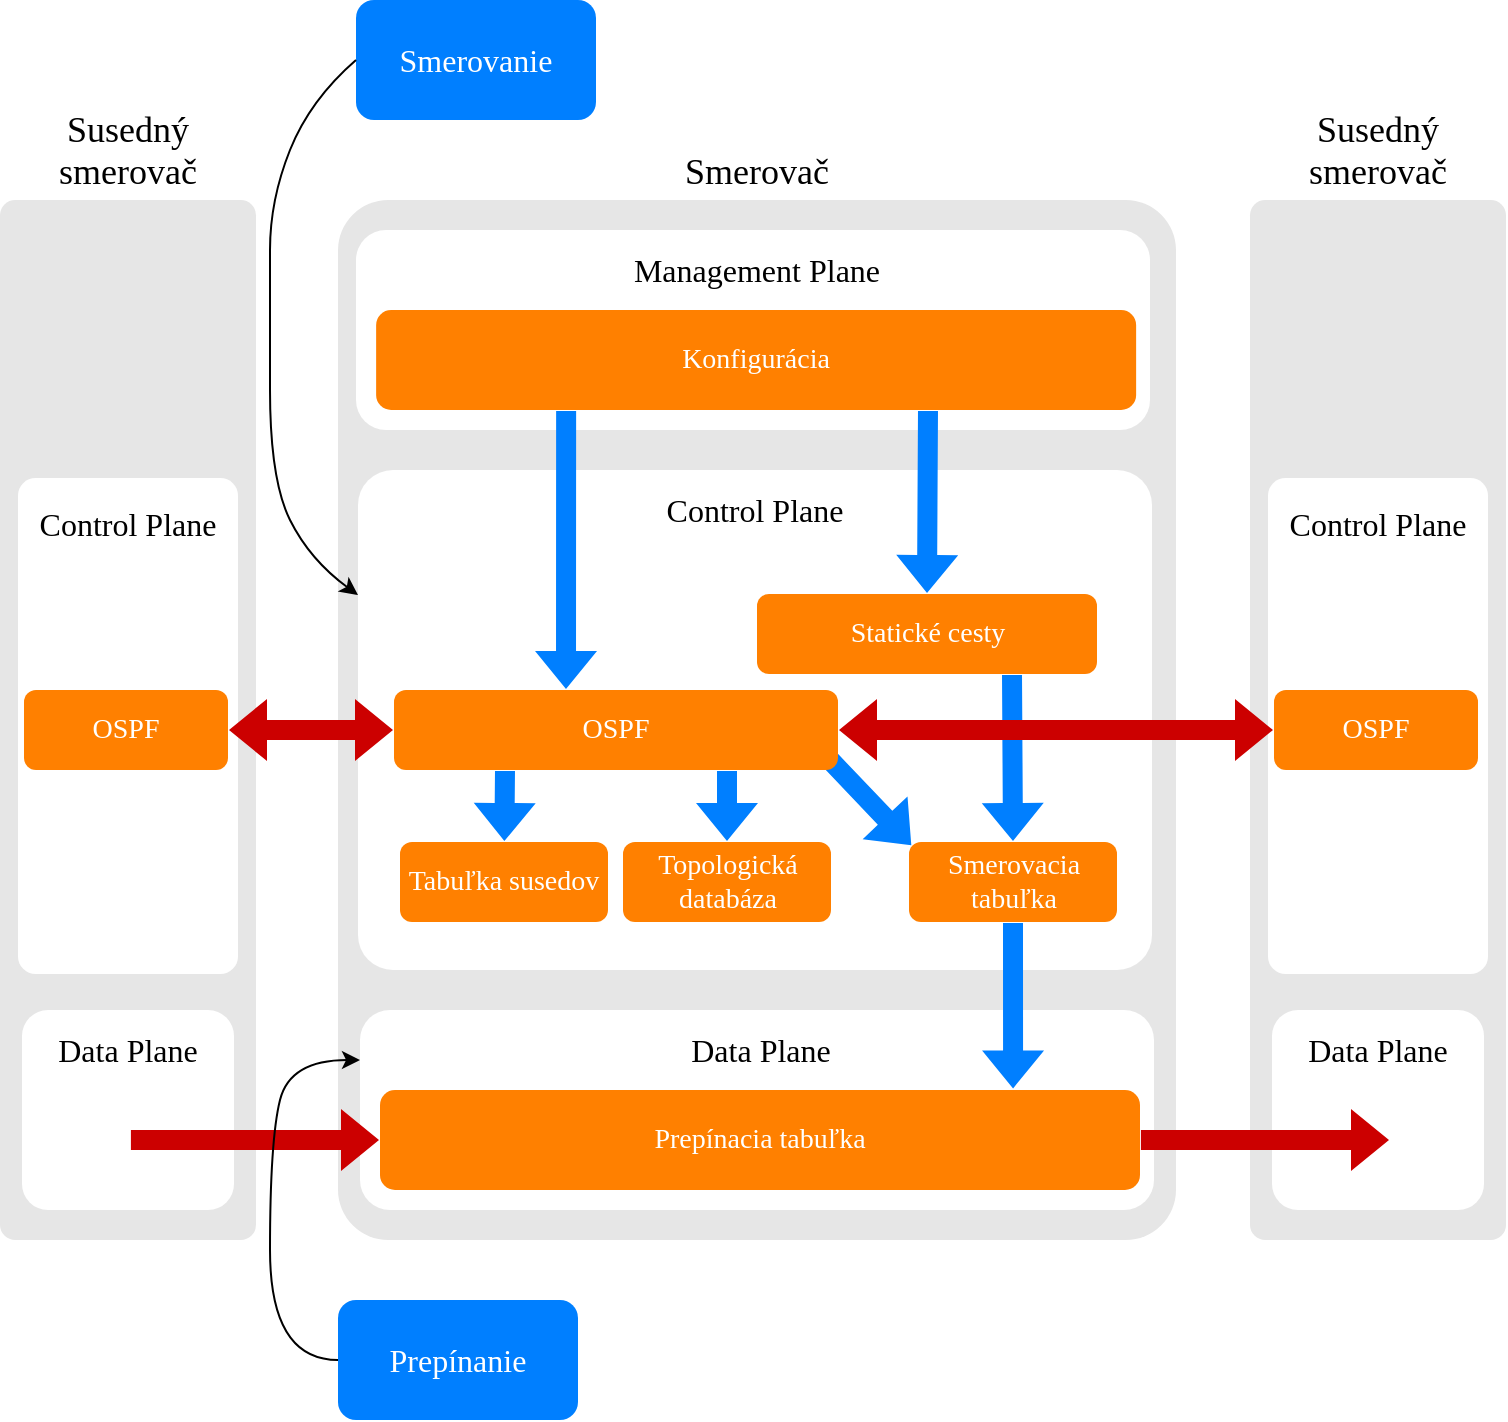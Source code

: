 <mxfile version="12.3.2" type="device" pages="1"><diagram id="VGf6pTNjeqPHqO68QEUV" name="Page-1"><mxGraphModel dx="1422" dy="824" grid="1" gridSize="10" guides="1" tooltips="1" connect="1" arrows="1" fold="1" page="1" pageScale="1" pageWidth="827" pageHeight="1169" math="0" shadow="0"><root><mxCell id="0"/><mxCell id="1" parent="0"/><mxCell id="XTTSJArUZFFtKuw1UYgZ-16" value="&lt;font style=&quot;font-size: 18px&quot;&gt;Smerovač&lt;/font&gt;" style="rounded=1;whiteSpace=wrap;html=1;labelPosition=center;verticalLabelPosition=top;align=center;verticalAlign=bottom;arcSize=6;strokeColor=none;fillColor=#E6E6E6;fontFamily=Vafle VUT;" parent="1" vertex="1"><mxGeometry x="204" y="110" width="419" height="520" as="geometry"/></mxCell><mxCell id="XTTSJArUZFFtKuw1UYgZ-50" value="" style="rounded=1;whiteSpace=wrap;html=1;horizontal=1;labelPosition=center;verticalLabelPosition=middle;align=center;verticalAlign=middle;arcSize=7;strokeColor=none;fontFamily=Vafle VUT;" parent="1" vertex="1"><mxGeometry x="214" y="245" width="397" height="250" as="geometry"/></mxCell><mxCell id="XTTSJArUZFFtKuw1UYgZ-51" value="&lt;font style=&quot;font-size: 16px&quot;&gt;Control Plane&lt;/font&gt;" style="text;html=1;strokeColor=none;fillColor=none;align=center;verticalAlign=middle;whiteSpace=wrap;rounded=0;fontSize=14;fontFamily=Vafle VUT;" parent="1" vertex="1"><mxGeometry x="232.126" y="255" width="361.182" height="20" as="geometry"/></mxCell><mxCell id="XTTSJArUZFFtKuw1UYgZ-52" value="Statické cesty" style="rounded=1;whiteSpace=wrap;html=1;fontSize=14;fontColor=#FFFFFF;strokeColor=none;fillColor=#FF8000;fontFamily=Vafle VUT;" parent="1" vertex="1"><mxGeometry x="413.5" y="307" width="170" height="40" as="geometry"/></mxCell><mxCell id="XTTSJArUZFFtKuw1UYgZ-54" value="Tabuľka susedov" style="rounded=1;whiteSpace=wrap;html=1;fontSize=14;fontColor=#FFFFFF;strokeColor=none;fillColor=#FF8000;fontFamily=Vafle VUT;" parent="1" vertex="1"><mxGeometry x="235" y="431" width="104" height="40" as="geometry"/></mxCell><mxCell id="XTTSJArUZFFtKuw1UYgZ-55" value="Topologická databáza" style="rounded=1;whiteSpace=wrap;html=1;fontSize=14;fontColor=#FFFFFF;strokeColor=none;fillColor=#FF8000;fontFamily=Vafle VUT;" parent="1" vertex="1"><mxGeometry x="346.5" y="431" width="104" height="40" as="geometry"/></mxCell><mxCell id="XTTSJArUZFFtKuw1UYgZ-56" value="Smerovacia tabuľka" style="rounded=1;whiteSpace=wrap;html=1;fontSize=14;fontColor=#FFFFFF;strokeColor=none;fillColor=#FF8000;fontFamily=Vafle VUT;" parent="1" vertex="1"><mxGeometry x="489.5" y="431" width="104" height="40" as="geometry"/></mxCell><mxCell id="XTTSJArUZFFtKuw1UYgZ-60" value="" style="shape=flexArrow;endArrow=classic;html=1;fontSize=16;exitX=0.25;exitY=1;exitDx=0;exitDy=0;strokeColor=none;fillColor=#007FFF;fontFamily=Vafle VUT;" parent="1" source="XTTSJArUZFFtKuw1UYgZ-53" target="XTTSJArUZFFtKuw1UYgZ-54" edge="1"><mxGeometry width="50" height="50" relative="1" as="geometry"><mxPoint x="214" y="565" as="sourcePoint"/><mxPoint x="264" y="515" as="targetPoint"/></mxGeometry></mxCell><mxCell id="XTTSJArUZFFtKuw1UYgZ-61" value="" style="shape=flexArrow;endArrow=classic;html=1;fontSize=16;exitX=0.75;exitY=1;exitDx=0;exitDy=0;strokeColor=none;fillColor=#007FFF;fontFamily=Vafle VUT;" parent="1" source="XTTSJArUZFFtKuw1UYgZ-53" target="XTTSJArUZFFtKuw1UYgZ-55" edge="1"><mxGeometry width="50" height="50" relative="1" as="geometry"><mxPoint x="214" y="565" as="sourcePoint"/><mxPoint x="264" y="515" as="targetPoint"/></mxGeometry></mxCell><mxCell id="XTTSJArUZFFtKuw1UYgZ-62" value="" style="shape=flexArrow;endArrow=classic;html=1;fontSize=16;strokeColor=none;fillColor=#007FFF;fontFamily=Vafle VUT;" parent="1" edge="1"><mxGeometry width="50" height="50" relative="1" as="geometry"><mxPoint x="450" y="390" as="sourcePoint"/><mxPoint x="491" y="433" as="targetPoint"/></mxGeometry></mxCell><mxCell id="XTTSJArUZFFtKuw1UYgZ-53" value="OSPF" style="rounded=1;whiteSpace=wrap;html=1;fontSize=14;fontColor=#FFFFFF;strokeColor=none;fillColor=#FF8000;fontFamily=Vafle VUT;" parent="1" vertex="1"><mxGeometry x="232" y="355" width="222" height="40" as="geometry"/></mxCell><mxCell id="XTTSJArUZFFtKuw1UYgZ-63" value="" style="shape=flexArrow;endArrow=classic;html=1;fontSize=16;exitX=0.75;exitY=1;exitDx=0;exitDy=0;entryX=0.5;entryY=0;entryDx=0;entryDy=0;strokeColor=none;fillColor=#007FFF;fontFamily=Vafle VUT;" parent="1" source="XTTSJArUZFFtKuw1UYgZ-52" target="XTTSJArUZFFtKuw1UYgZ-56" edge="1"><mxGeometry width="50" height="50" relative="1" as="geometry"><mxPoint x="214" y="565" as="sourcePoint"/><mxPoint x="264" y="515" as="targetPoint"/></mxGeometry></mxCell><mxCell id="XTTSJArUZFFtKuw1UYgZ-74" value="" style="rounded=1;whiteSpace=wrap;html=1;horizontal=1;labelPosition=center;verticalLabelPosition=middle;align=center;verticalAlign=middle;strokeColor=none;fontFamily=Vafle VUT;" parent="1" vertex="1"><mxGeometry x="213" y="125" width="397" height="100" as="geometry"/></mxCell><mxCell id="XTTSJArUZFFtKuw1UYgZ-49" value="Konfigurácia" style="rounded=1;whiteSpace=wrap;html=1;fontSize=14;strokeColor=none;fillColor=#FF8000;fontColor=#FFFFFF;fontFamily=Vafle VUT;" parent="1" vertex="1"><mxGeometry x="223.067" y="165" width="380" height="50" as="geometry"/></mxCell><mxCell id="XTTSJArUZFFtKuw1UYgZ-75" value="&lt;font style=&quot;font-size: 16px&quot;&gt;Management Plane&lt;/font&gt;" style="text;html=1;strokeColor=none;fillColor=none;align=center;verticalAlign=middle;whiteSpace=wrap;rounded=0;fontSize=14;fontFamily=Vafle VUT;" parent="1" vertex="1"><mxGeometry x="232.626" y="135" width="361.182" height="20" as="geometry"/></mxCell><mxCell id="XTTSJArUZFFtKuw1UYgZ-65" value="" style="shape=flexArrow;endArrow=classic;html=1;fontSize=16;entryX=0.5;entryY=0;entryDx=0;entryDy=0;strokeColor=none;fillColor=#007FFF;fontFamily=Vafle VUT;" parent="1" target="XTTSJArUZFFtKuw1UYgZ-52" edge="1"><mxGeometry width="50" height="50" relative="1" as="geometry"><mxPoint x="499" y="215" as="sourcePoint"/><mxPoint x="264" y="515" as="targetPoint"/></mxGeometry></mxCell><mxCell id="XTTSJArUZFFtKuw1UYgZ-64" value="" style="shape=flexArrow;endArrow=classic;html=1;fontSize=16;exitX=0.25;exitY=1;exitDx=0;exitDy=0;fillColor=#007FFF;strokeColor=none;fontFamily=Vafle VUT;" parent="1" source="XTTSJArUZFFtKuw1UYgZ-49" edge="1"><mxGeometry width="50" height="50" relative="1" as="geometry"><mxPoint x="318" y="235" as="sourcePoint"/><mxPoint x="318" y="355" as="targetPoint"/></mxGeometry></mxCell><mxCell id="XTTSJArUZFFtKuw1UYgZ-78" value="" style="rounded=1;whiteSpace=wrap;html=1;horizontal=1;labelPosition=center;verticalLabelPosition=middle;align=center;verticalAlign=middle;strokeColor=none;fontFamily=Vafle VUT;" parent="1" vertex="1"><mxGeometry x="215" y="515" width="397" height="100" as="geometry"/></mxCell><mxCell id="XTTSJArUZFFtKuw1UYgZ-79" value="Prepínacia tabuľka" style="rounded=1;whiteSpace=wrap;html=1;fontSize=14;fontColor=#FFFFFF;strokeColor=none;fillColor=#FF8000;fontFamily=Vafle VUT;" parent="1" vertex="1"><mxGeometry x="225" y="555" width="380" height="50" as="geometry"/></mxCell><mxCell id="XTTSJArUZFFtKuw1UYgZ-80" value="&lt;font style=&quot;font-size: 16px&quot;&gt;Data Plane&lt;/font&gt;" style="text;html=1;strokeColor=none;fillColor=none;align=center;verticalAlign=middle;whiteSpace=wrap;rounded=0;fontSize=14;fontFamily=Vafle VUT;" parent="1" vertex="1"><mxGeometry x="234.626" y="525" width="361.182" height="20" as="geometry"/></mxCell><mxCell id="XTTSJArUZFFtKuw1UYgZ-81" value="" style="shape=flexArrow;endArrow=classic;html=1;fontSize=16;exitX=0.5;exitY=1;exitDx=0;exitDy=0;entryX=0.833;entryY=-0.006;entryDx=0;entryDy=0;entryPerimeter=0;strokeColor=none;fillColor=#007FFF;fontFamily=Vafle VUT;" parent="1" source="XTTSJArUZFFtKuw1UYgZ-56" target="XTTSJArUZFFtKuw1UYgZ-79" edge="1"><mxGeometry width="50" height="50" relative="1" as="geometry"><mxPoint x="214" y="685" as="sourcePoint"/><mxPoint x="264" y="635" as="targetPoint"/></mxGeometry></mxCell><mxCell id="XTTSJArUZFFtKuw1UYgZ-83" value="&lt;font style=&quot;font-size: 18px&quot;&gt;Susedný smerovač&lt;/font&gt;" style="rounded=1;whiteSpace=wrap;html=1;labelPosition=center;verticalLabelPosition=top;align=center;verticalAlign=bottom;arcSize=6;fillColor=#E6E6E6;strokeColor=none;fontFamily=Vafle VUT;" parent="1" vertex="1"><mxGeometry x="35" y="110" width="128" height="520" as="geometry"/></mxCell><mxCell id="XTTSJArUZFFtKuw1UYgZ-2" value="" style="rounded=1;whiteSpace=wrap;html=1;horizontal=1;labelPosition=center;verticalLabelPosition=middle;align=center;verticalAlign=middle;arcSize=8;strokeColor=none;fontFamily=Vafle VUT;" parent="1" vertex="1"><mxGeometry x="44" y="249" width="110" height="248" as="geometry"/></mxCell><mxCell id="XTTSJArUZFFtKuw1UYgZ-3" value="&lt;font style=&quot;font-size: 16px;&quot;&gt;Control Plane&lt;/font&gt;" style="text;html=1;strokeColor=none;fillColor=none;align=center;verticalAlign=middle;whiteSpace=wrap;rounded=0;fontSize=16;fontFamily=Vafle VUT;" parent="1" vertex="1"><mxGeometry x="49" y="261.5" width="100" height="20" as="geometry"/></mxCell><mxCell id="XTTSJArUZFFtKuw1UYgZ-69" value="OSPF" style="rounded=1;whiteSpace=wrap;html=1;fontSize=14;fontColor=#FFFFFF;strokeColor=none;fillColor=#FF8000;fontFamily=Vafle VUT;" parent="1" vertex="1"><mxGeometry x="47" y="355" width="102" height="40" as="geometry"/></mxCell><mxCell id="XTTSJArUZFFtKuw1UYgZ-87" value="" style="rounded=1;whiteSpace=wrap;html=1;horizontal=1;labelPosition=center;verticalLabelPosition=middle;align=center;verticalAlign=middle;arcSize=13;strokeColor=none;fontFamily=Vafle VUT;" parent="1" vertex="1"><mxGeometry x="46" y="515" width="106" height="100" as="geometry"/></mxCell><mxCell id="XTTSJArUZFFtKuw1UYgZ-88" value="&lt;font style=&quot;font-size: 16px&quot;&gt;Data Plane&lt;/font&gt;" style="text;html=1;strokeColor=none;fillColor=none;align=center;verticalAlign=middle;whiteSpace=wrap;rounded=0;fontSize=14;fontFamily=Vafle VUT;" parent="1" vertex="1"><mxGeometry x="51" y="525" width="96" height="20" as="geometry"/></mxCell><mxCell id="XTTSJArUZFFtKuw1UYgZ-95" value="&lt;font style=&quot;font-size: 18px&quot;&gt;Susedný smerovač&lt;/font&gt;" style="rounded=1;whiteSpace=wrap;html=1;labelPosition=center;verticalLabelPosition=top;align=center;verticalAlign=bottom;arcSize=6;fillColor=#E6E6E6;strokeColor=none;fontFamily=Vafle VUT;" parent="1" vertex="1"><mxGeometry x="660" y="110" width="128" height="520" as="geometry"/></mxCell><mxCell id="XTTSJArUZFFtKuw1UYgZ-96" value="" style="rounded=1;whiteSpace=wrap;html=1;horizontal=1;labelPosition=center;verticalLabelPosition=middle;align=center;verticalAlign=middle;arcSize=8;strokeColor=none;fontFamily=Vafle VUT;" parent="1" vertex="1"><mxGeometry x="669" y="249" width="110" height="248" as="geometry"/></mxCell><mxCell id="XTTSJArUZFFtKuw1UYgZ-97" value="&lt;font style=&quot;font-size: 16px;&quot;&gt;Control Plane&lt;/font&gt;" style="text;html=1;strokeColor=none;fillColor=none;align=center;verticalAlign=middle;whiteSpace=wrap;rounded=0;fontSize=16;fontFamily=Vafle VUT;" parent="1" vertex="1"><mxGeometry x="674" y="261.5" width="100" height="20" as="geometry"/></mxCell><mxCell id="XTTSJArUZFFtKuw1UYgZ-98" value="OSPF" style="rounded=1;whiteSpace=wrap;html=1;fontSize=14;fontColor=#FFFFFF;strokeColor=none;fillColor=#FF8000;fontFamily=Vafle VUT;" parent="1" vertex="1"><mxGeometry x="672" y="355" width="102" height="40" as="geometry"/></mxCell><mxCell id="XTTSJArUZFFtKuw1UYgZ-99" value="" style="rounded=1;whiteSpace=wrap;html=1;horizontal=1;labelPosition=center;verticalLabelPosition=middle;align=center;verticalAlign=middle;arcSize=13;strokeColor=none;fontFamily=Vafle VUT;" parent="1" vertex="1"><mxGeometry x="671" y="515" width="106" height="100" as="geometry"/></mxCell><mxCell id="XTTSJArUZFFtKuw1UYgZ-100" value="&lt;font style=&quot;font-size: 16px&quot;&gt;Data Plane&lt;/font&gt;" style="text;html=1;strokeColor=none;fillColor=none;align=center;verticalAlign=middle;whiteSpace=wrap;rounded=0;fontSize=14;fontFamily=Vafle VUT;" parent="1" vertex="1"><mxGeometry x="676" y="525" width="96" height="20" as="geometry"/></mxCell><mxCell id="XTTSJArUZFFtKuw1UYgZ-102" value="" style="shape=flexArrow;endArrow=classic;startArrow=classic;html=1;fillColor=#CC0000;fontSize=16;fontColor=#FFFFFF;entryX=0;entryY=0.5;entryDx=0;entryDy=0;strokeColor=none;fontFamily=Vafle VUT;" parent="1" source="XTTSJArUZFFtKuw1UYgZ-69" target="XTTSJArUZFFtKuw1UYgZ-53" edge="1"><mxGeometry width="50" height="50" relative="1" as="geometry"><mxPoint x="40" y="710" as="sourcePoint"/><mxPoint x="90" y="660" as="targetPoint"/></mxGeometry></mxCell><mxCell id="XTTSJArUZFFtKuw1UYgZ-103" value="" style="shape=flexArrow;endArrow=classic;startArrow=classic;html=1;fillColor=#CC0000;fontSize=16;fontColor=#FFFFFF;entryX=0;entryY=0.5;entryDx=0;entryDy=0;exitX=1;exitY=0.5;exitDx=0;exitDy=0;strokeColor=none;fontFamily=Vafle VUT;" parent="1" source="XTTSJArUZFFtKuw1UYgZ-53" target="XTTSJArUZFFtKuw1UYgZ-98" edge="1"><mxGeometry width="50" height="50" relative="1" as="geometry"><mxPoint x="40" y="710" as="sourcePoint"/><mxPoint x="90" y="660" as="targetPoint"/></mxGeometry></mxCell><mxCell id="XTTSJArUZFFtKuw1UYgZ-106" value="" style="shape=flexArrow;endArrow=classic;html=1;fillColor=#CC0000;fontSize=16;fontColor=#FFFFFF;entryX=0;entryY=0.5;entryDx=0;entryDy=0;exitX=0.509;exitY=0.65;exitDx=0;exitDy=0;exitPerimeter=0;strokeColor=none;fontFamily=Vafle VUT;" parent="1" source="XTTSJArUZFFtKuw1UYgZ-87" target="XTTSJArUZFFtKuw1UYgZ-79" edge="1"><mxGeometry width="50" height="50" relative="1" as="geometry"><mxPoint x="40" y="700" as="sourcePoint"/><mxPoint x="90" y="650" as="targetPoint"/></mxGeometry></mxCell><mxCell id="XTTSJArUZFFtKuw1UYgZ-107" value="" style="shape=flexArrow;endArrow=classic;html=1;fillColor=#CC0000;fontSize=16;fontColor=#FFFFFF;entryX=0;entryY=0.5;entryDx=0;entryDy=0;exitX=0.509;exitY=0.65;exitDx=0;exitDy=0;exitPerimeter=0;strokeColor=none;fontFamily=Vafle VUT;" parent="1" edge="1"><mxGeometry width="50" height="50" relative="1" as="geometry"><mxPoint x="604.954" y="580" as="sourcePoint"/><mxPoint x="730" y="580" as="targetPoint"/></mxGeometry></mxCell><mxCell id="XTTSJArUZFFtKuw1UYgZ-109" value="&lt;font color=&quot;#ffffff&quot;&gt;Smerovanie&lt;/font&gt;" style="rounded=1;whiteSpace=wrap;html=1;fillColor=#007FFF;fontSize=16;fontColor=#000000;strokeColor=none;labelBackgroundColor=none;endArrow=classic;fontFamily=Vafle VUT;" parent="1" vertex="1"><mxGeometry x="213" y="10" width="120" height="60" as="geometry"/></mxCell><mxCell id="XTTSJArUZFFtKuw1UYgZ-111" value="" style="curved=1;endArrow=classic;html=1;fillColor=#CC0000;fontSize=16;fontColor=#FFFFFF;entryX=0;entryY=0.25;entryDx=0;entryDy=0;exitX=0;exitY=0.5;exitDx=0;exitDy=0;fontFamily=Vafle VUT;" parent="1" source="XTTSJArUZFFtKuw1UYgZ-109" target="XTTSJArUZFFtKuw1UYgZ-50" edge="1"><mxGeometry width="50" height="50" relative="1" as="geometry"><mxPoint x="40" y="700" as="sourcePoint"/><mxPoint x="90" y="650" as="targetPoint"/><Array as="points"><mxPoint x="190" y="60"/><mxPoint x="170" y="110"/><mxPoint x="170" y="160"/><mxPoint x="170" y="250"/><mxPoint x="190" y="290"/></Array></mxGeometry></mxCell><mxCell id="XTTSJArUZFFtKuw1UYgZ-112" value="&lt;font color=&quot;#ffffff&quot;&gt;Prepínanie&lt;/font&gt;" style="rounded=1;whiteSpace=wrap;html=1;fillColor=#007FFF;fontSize=16;fontColor=#000000;strokeColor=none;labelBackgroundColor=none;endArrow=classic;fontFamily=Vafle VUT;" parent="1" vertex="1"><mxGeometry x="204" y="660" width="120" height="60" as="geometry"/></mxCell><mxCell id="XTTSJArUZFFtKuw1UYgZ-113" value="" style="curved=1;endArrow=classic;html=1;fillColor=#CC0000;fontSize=16;fontColor=#FFFFFF;entryX=0;entryY=0.25;entryDx=0;entryDy=0;exitX=0;exitY=0.5;exitDx=0;exitDy=0;fontFamily=Vafle VUT;" parent="1" source="XTTSJArUZFFtKuw1UYgZ-112" target="XTTSJArUZFFtKuw1UYgZ-78" edge="1"><mxGeometry width="50" height="50" relative="1" as="geometry"><mxPoint x="40" y="790" as="sourcePoint"/><mxPoint x="90" y="740" as="targetPoint"/><Array as="points"><mxPoint x="170" y="690"/><mxPoint x="170" y="580"/><mxPoint x="180" y="540"/></Array></mxGeometry></mxCell></root></mxGraphModel></diagram></mxfile>